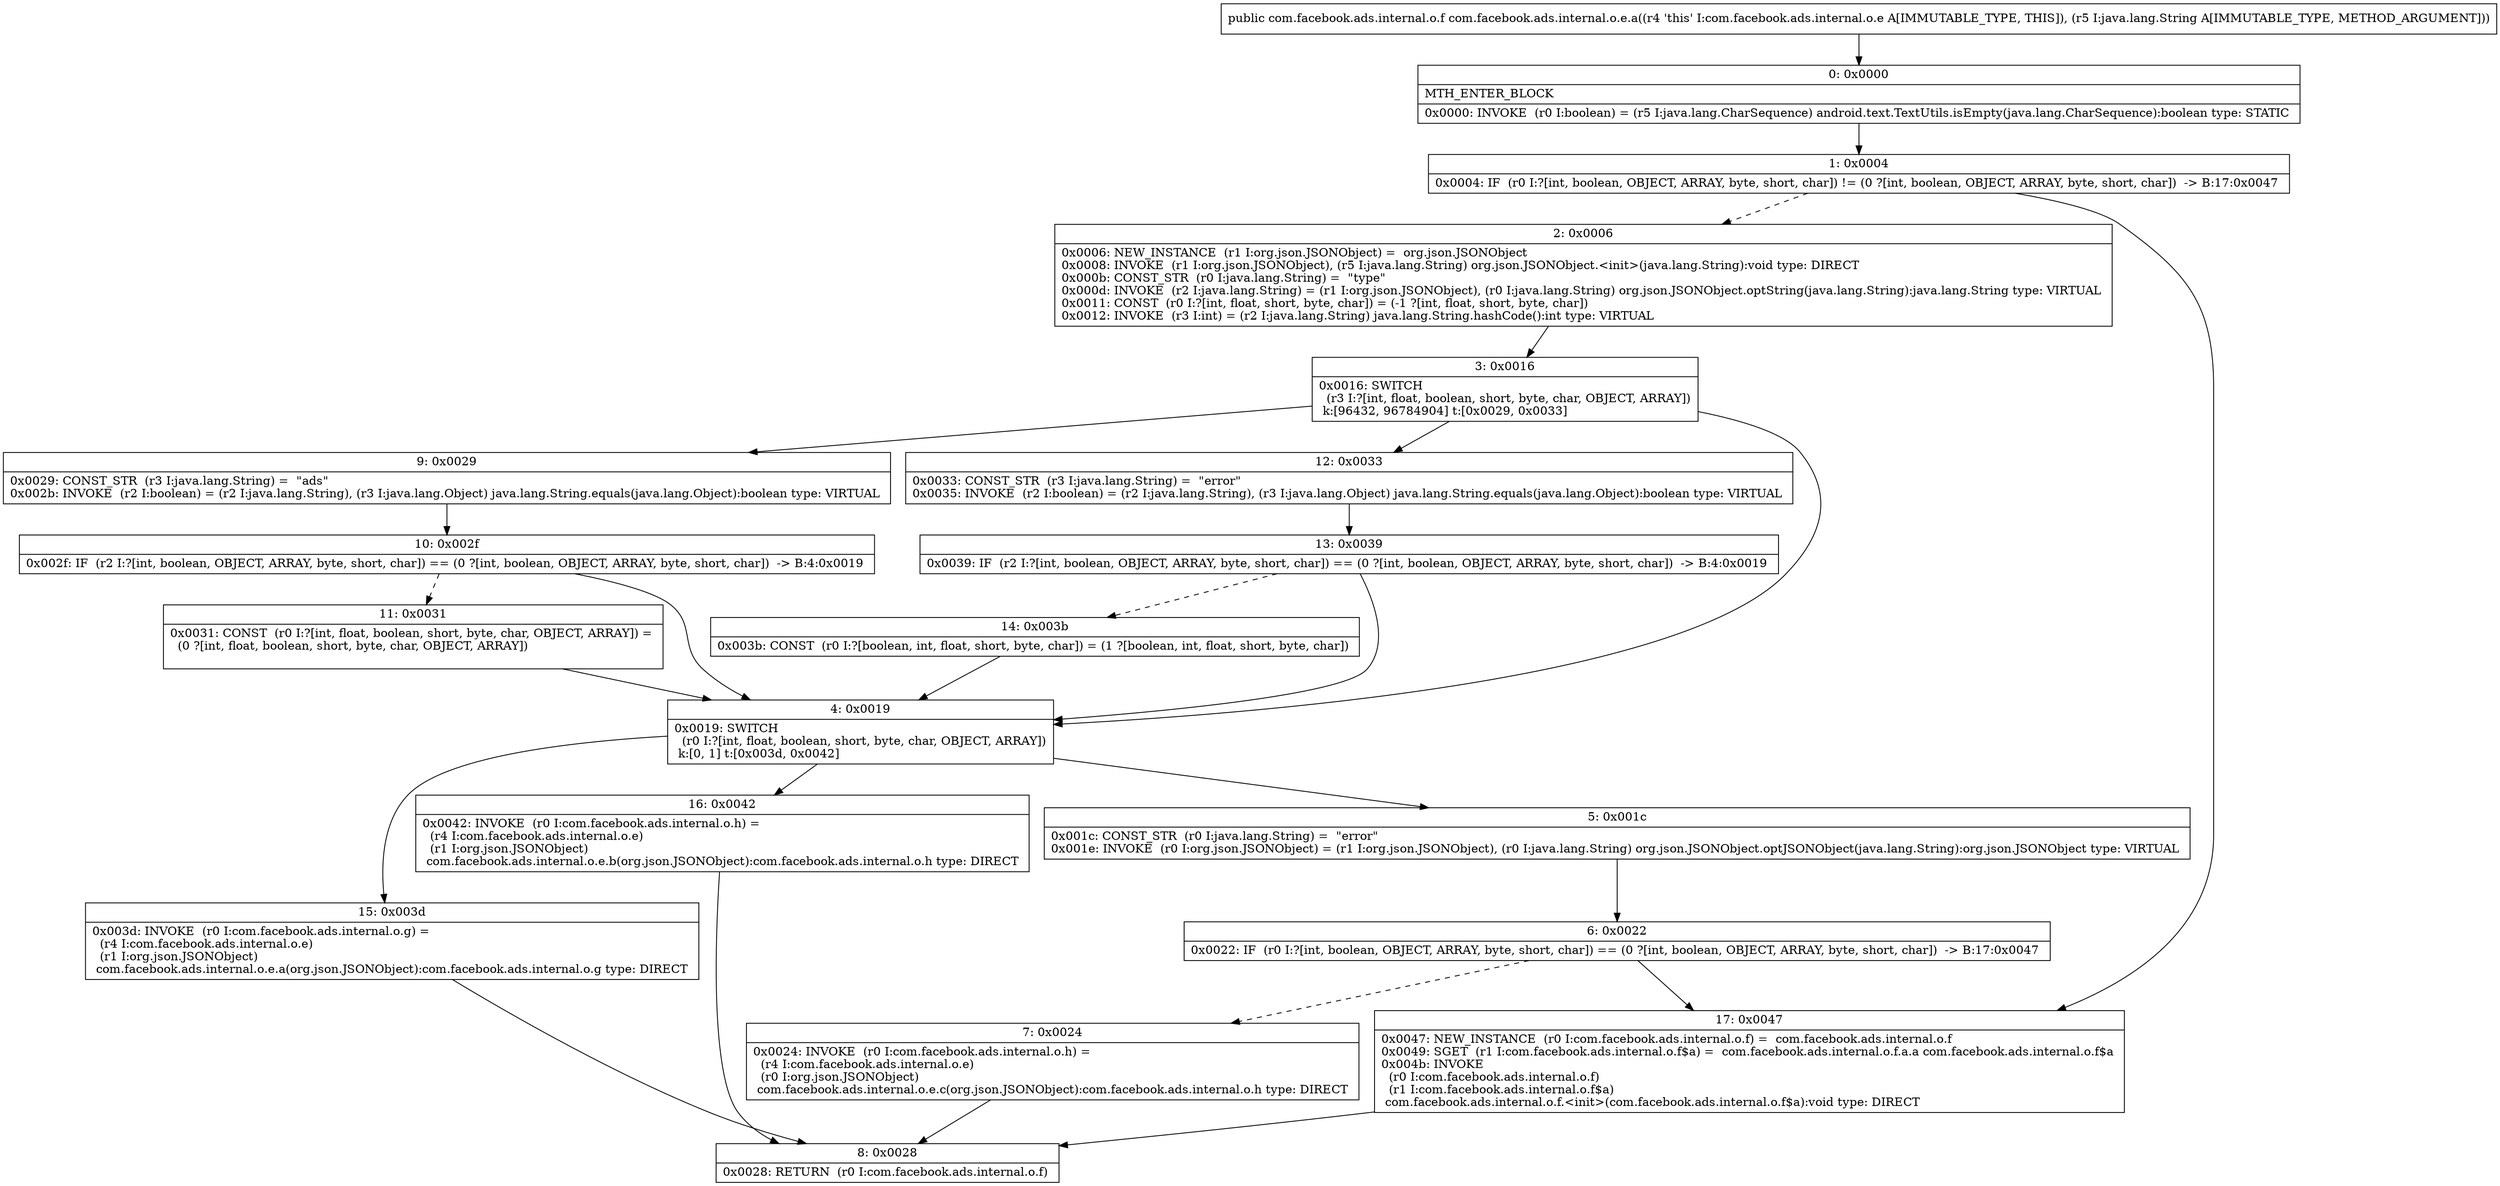 digraph "CFG forcom.facebook.ads.internal.o.e.a(Ljava\/lang\/String;)Lcom\/facebook\/ads\/internal\/o\/f;" {
Node_0 [shape=record,label="{0\:\ 0x0000|MTH_ENTER_BLOCK\l|0x0000: INVOKE  (r0 I:boolean) = (r5 I:java.lang.CharSequence) android.text.TextUtils.isEmpty(java.lang.CharSequence):boolean type: STATIC \l}"];
Node_1 [shape=record,label="{1\:\ 0x0004|0x0004: IF  (r0 I:?[int, boolean, OBJECT, ARRAY, byte, short, char]) != (0 ?[int, boolean, OBJECT, ARRAY, byte, short, char])  \-\> B:17:0x0047 \l}"];
Node_2 [shape=record,label="{2\:\ 0x0006|0x0006: NEW_INSTANCE  (r1 I:org.json.JSONObject) =  org.json.JSONObject \l0x0008: INVOKE  (r1 I:org.json.JSONObject), (r5 I:java.lang.String) org.json.JSONObject.\<init\>(java.lang.String):void type: DIRECT \l0x000b: CONST_STR  (r0 I:java.lang.String) =  \"type\" \l0x000d: INVOKE  (r2 I:java.lang.String) = (r1 I:org.json.JSONObject), (r0 I:java.lang.String) org.json.JSONObject.optString(java.lang.String):java.lang.String type: VIRTUAL \l0x0011: CONST  (r0 I:?[int, float, short, byte, char]) = (\-1 ?[int, float, short, byte, char]) \l0x0012: INVOKE  (r3 I:int) = (r2 I:java.lang.String) java.lang.String.hashCode():int type: VIRTUAL \l}"];
Node_3 [shape=record,label="{3\:\ 0x0016|0x0016: SWITCH  \l  (r3 I:?[int, float, boolean, short, byte, char, OBJECT, ARRAY])\l k:[96432, 96784904] t:[0x0029, 0x0033] \l}"];
Node_4 [shape=record,label="{4\:\ 0x0019|0x0019: SWITCH  \l  (r0 I:?[int, float, boolean, short, byte, char, OBJECT, ARRAY])\l k:[0, 1] t:[0x003d, 0x0042] \l}"];
Node_5 [shape=record,label="{5\:\ 0x001c|0x001c: CONST_STR  (r0 I:java.lang.String) =  \"error\" \l0x001e: INVOKE  (r0 I:org.json.JSONObject) = (r1 I:org.json.JSONObject), (r0 I:java.lang.String) org.json.JSONObject.optJSONObject(java.lang.String):org.json.JSONObject type: VIRTUAL \l}"];
Node_6 [shape=record,label="{6\:\ 0x0022|0x0022: IF  (r0 I:?[int, boolean, OBJECT, ARRAY, byte, short, char]) == (0 ?[int, boolean, OBJECT, ARRAY, byte, short, char])  \-\> B:17:0x0047 \l}"];
Node_7 [shape=record,label="{7\:\ 0x0024|0x0024: INVOKE  (r0 I:com.facebook.ads.internal.o.h) = \l  (r4 I:com.facebook.ads.internal.o.e)\l  (r0 I:org.json.JSONObject)\l com.facebook.ads.internal.o.e.c(org.json.JSONObject):com.facebook.ads.internal.o.h type: DIRECT \l}"];
Node_8 [shape=record,label="{8\:\ 0x0028|0x0028: RETURN  (r0 I:com.facebook.ads.internal.o.f) \l}"];
Node_9 [shape=record,label="{9\:\ 0x0029|0x0029: CONST_STR  (r3 I:java.lang.String) =  \"ads\" \l0x002b: INVOKE  (r2 I:boolean) = (r2 I:java.lang.String), (r3 I:java.lang.Object) java.lang.String.equals(java.lang.Object):boolean type: VIRTUAL \l}"];
Node_10 [shape=record,label="{10\:\ 0x002f|0x002f: IF  (r2 I:?[int, boolean, OBJECT, ARRAY, byte, short, char]) == (0 ?[int, boolean, OBJECT, ARRAY, byte, short, char])  \-\> B:4:0x0019 \l}"];
Node_11 [shape=record,label="{11\:\ 0x0031|0x0031: CONST  (r0 I:?[int, float, boolean, short, byte, char, OBJECT, ARRAY]) = \l  (0 ?[int, float, boolean, short, byte, char, OBJECT, ARRAY])\l \l}"];
Node_12 [shape=record,label="{12\:\ 0x0033|0x0033: CONST_STR  (r3 I:java.lang.String) =  \"error\" \l0x0035: INVOKE  (r2 I:boolean) = (r2 I:java.lang.String), (r3 I:java.lang.Object) java.lang.String.equals(java.lang.Object):boolean type: VIRTUAL \l}"];
Node_13 [shape=record,label="{13\:\ 0x0039|0x0039: IF  (r2 I:?[int, boolean, OBJECT, ARRAY, byte, short, char]) == (0 ?[int, boolean, OBJECT, ARRAY, byte, short, char])  \-\> B:4:0x0019 \l}"];
Node_14 [shape=record,label="{14\:\ 0x003b|0x003b: CONST  (r0 I:?[boolean, int, float, short, byte, char]) = (1 ?[boolean, int, float, short, byte, char]) \l}"];
Node_15 [shape=record,label="{15\:\ 0x003d|0x003d: INVOKE  (r0 I:com.facebook.ads.internal.o.g) = \l  (r4 I:com.facebook.ads.internal.o.e)\l  (r1 I:org.json.JSONObject)\l com.facebook.ads.internal.o.e.a(org.json.JSONObject):com.facebook.ads.internal.o.g type: DIRECT \l}"];
Node_16 [shape=record,label="{16\:\ 0x0042|0x0042: INVOKE  (r0 I:com.facebook.ads.internal.o.h) = \l  (r4 I:com.facebook.ads.internal.o.e)\l  (r1 I:org.json.JSONObject)\l com.facebook.ads.internal.o.e.b(org.json.JSONObject):com.facebook.ads.internal.o.h type: DIRECT \l}"];
Node_17 [shape=record,label="{17\:\ 0x0047|0x0047: NEW_INSTANCE  (r0 I:com.facebook.ads.internal.o.f) =  com.facebook.ads.internal.o.f \l0x0049: SGET  (r1 I:com.facebook.ads.internal.o.f$a) =  com.facebook.ads.internal.o.f.a.a com.facebook.ads.internal.o.f$a \l0x004b: INVOKE  \l  (r0 I:com.facebook.ads.internal.o.f)\l  (r1 I:com.facebook.ads.internal.o.f$a)\l com.facebook.ads.internal.o.f.\<init\>(com.facebook.ads.internal.o.f$a):void type: DIRECT \l}"];
MethodNode[shape=record,label="{public com.facebook.ads.internal.o.f com.facebook.ads.internal.o.e.a((r4 'this' I:com.facebook.ads.internal.o.e A[IMMUTABLE_TYPE, THIS]), (r5 I:java.lang.String A[IMMUTABLE_TYPE, METHOD_ARGUMENT])) }"];
MethodNode -> Node_0;
Node_0 -> Node_1;
Node_1 -> Node_2[style=dashed];
Node_1 -> Node_17;
Node_2 -> Node_3;
Node_3 -> Node_4;
Node_3 -> Node_9;
Node_3 -> Node_12;
Node_4 -> Node_5;
Node_4 -> Node_15;
Node_4 -> Node_16;
Node_5 -> Node_6;
Node_6 -> Node_7[style=dashed];
Node_6 -> Node_17;
Node_7 -> Node_8;
Node_9 -> Node_10;
Node_10 -> Node_4;
Node_10 -> Node_11[style=dashed];
Node_11 -> Node_4;
Node_12 -> Node_13;
Node_13 -> Node_4;
Node_13 -> Node_14[style=dashed];
Node_14 -> Node_4;
Node_15 -> Node_8;
Node_16 -> Node_8;
Node_17 -> Node_8;
}

